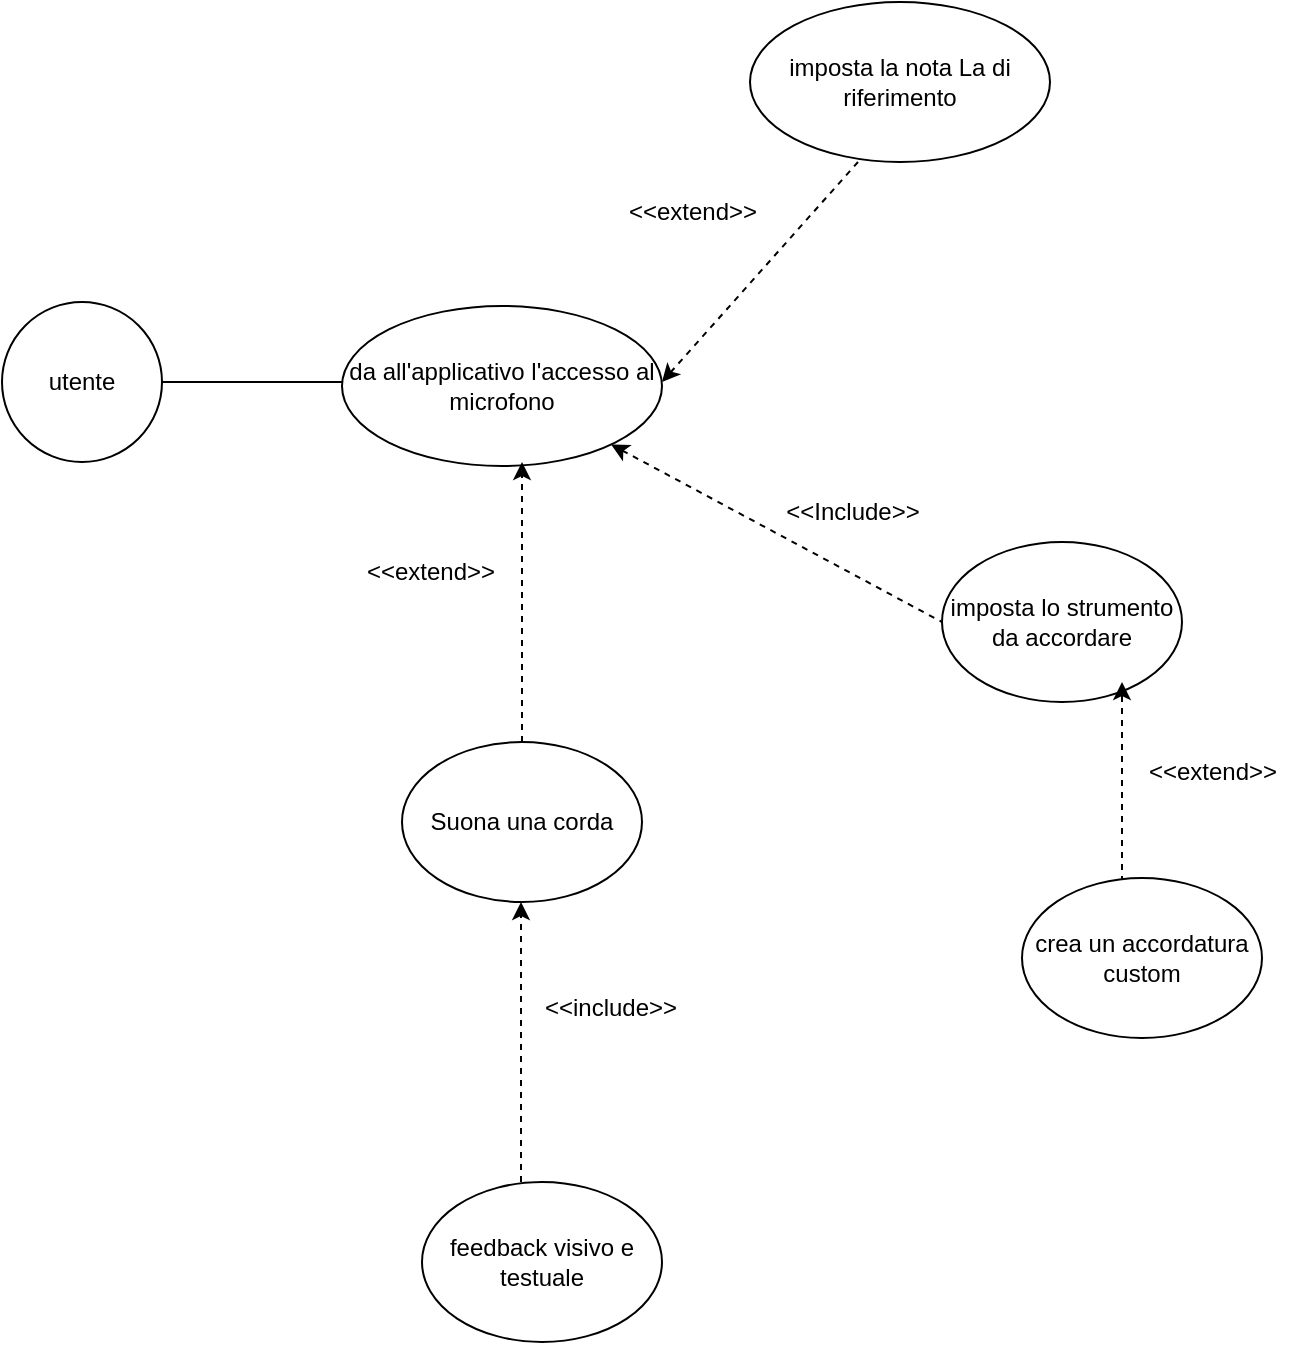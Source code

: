 <mxfile version="28.2.1">
  <diagram name="Pagina-1" id="WEiiEdCZ2JEpQHq2wR9L">
    <mxGraphModel dx="1426" dy="863" grid="1" gridSize="10" guides="1" tooltips="1" connect="1" arrows="1" fold="1" page="1" pageScale="1" pageWidth="827" pageHeight="1169" math="0" shadow="0">
      <root>
        <mxCell id="0" />
        <mxCell id="1" parent="0" />
        <mxCell id="ba-HstKeJ3zoxD5T-Xpc-1" value="utente" style="ellipse;whiteSpace=wrap;html=1;aspect=fixed;" vertex="1" parent="1">
          <mxGeometry x="40" y="160" width="80" height="80" as="geometry" />
        </mxCell>
        <mxCell id="ba-HstKeJ3zoxD5T-Xpc-2" value="" style="endArrow=none;html=1;rounded=0;" edge="1" parent="1">
          <mxGeometry width="50" height="50" relative="1" as="geometry">
            <mxPoint x="120" y="200" as="sourcePoint" />
            <mxPoint x="240" y="200" as="targetPoint" />
          </mxGeometry>
        </mxCell>
        <mxCell id="ba-HstKeJ3zoxD5T-Xpc-3" value="da all&#39;applicativo l&#39;accesso al microfono" style="ellipse;whiteSpace=wrap;html=1;" vertex="1" parent="1">
          <mxGeometry x="210" y="162" width="160" height="80" as="geometry" />
        </mxCell>
        <mxCell id="ba-HstKeJ3zoxD5T-Xpc-5" value="Suona una corda" style="ellipse;whiteSpace=wrap;html=1;" vertex="1" parent="1">
          <mxGeometry x="240" y="380" width="120" height="80" as="geometry" />
        </mxCell>
        <mxCell id="ba-HstKeJ3zoxD5T-Xpc-6" value="" style="endArrow=classic;html=1;rounded=0;endFill=1;dashed=1;" edge="1" parent="1" source="ba-HstKeJ3zoxD5T-Xpc-5">
          <mxGeometry width="50" height="50" relative="1" as="geometry">
            <mxPoint x="310" y="350" as="sourcePoint" />
            <mxPoint x="300" y="240" as="targetPoint" />
          </mxGeometry>
        </mxCell>
        <mxCell id="ba-HstKeJ3zoxD5T-Xpc-7" value="" style="endArrow=classic;html=1;rounded=0;dashed=1;startArrow=none;startFill=0;endFill=1;" edge="1" parent="1">
          <mxGeometry width="50" height="50" relative="1" as="geometry">
            <mxPoint x="299.5" y="600" as="sourcePoint" />
            <mxPoint x="299.5" y="460" as="targetPoint" />
          </mxGeometry>
        </mxCell>
        <mxCell id="ba-HstKeJ3zoxD5T-Xpc-8" value="feedback visivo e testuale" style="ellipse;whiteSpace=wrap;html=1;" vertex="1" parent="1">
          <mxGeometry x="250" y="600" width="120" height="80" as="geometry" />
        </mxCell>
        <mxCell id="ba-HstKeJ3zoxD5T-Xpc-9" value="&amp;lt;&amp;lt;extend&amp;gt;&amp;gt;" style="text;html=1;align=center;verticalAlign=middle;resizable=0;points=[];autosize=1;strokeColor=none;fillColor=none;" vertex="1" parent="1">
          <mxGeometry x="209" y="280" width="90" height="30" as="geometry" />
        </mxCell>
        <mxCell id="ba-HstKeJ3zoxD5T-Xpc-10" value="&amp;lt;&amp;lt;include&amp;gt;&amp;gt;" style="text;html=1;align=center;verticalAlign=middle;resizable=0;points=[];autosize=1;strokeColor=none;fillColor=none;" vertex="1" parent="1">
          <mxGeometry x="299" y="498" width="90" height="30" as="geometry" />
        </mxCell>
        <mxCell id="ba-HstKeJ3zoxD5T-Xpc-11" value="" style="endArrow=none;html=1;rounded=0;entryX=0.36;entryY=1;entryDx=0;entryDy=0;entryPerimeter=0;startArrow=classic;startFill=1;dashed=1;" edge="1" parent="1" target="ba-HstKeJ3zoxD5T-Xpc-13">
          <mxGeometry width="50" height="50" relative="1" as="geometry">
            <mxPoint x="370" y="200" as="sourcePoint" />
            <mxPoint x="490" y="200" as="targetPoint" />
          </mxGeometry>
        </mxCell>
        <mxCell id="ba-HstKeJ3zoxD5T-Xpc-13" value="imposta la nota La di riferimento" style="ellipse;whiteSpace=wrap;html=1;" vertex="1" parent="1">
          <mxGeometry x="414" y="10" width="150" height="80" as="geometry" />
        </mxCell>
        <mxCell id="ba-HstKeJ3zoxD5T-Xpc-14" value="&amp;lt;&amp;lt;extend&amp;gt;&amp;gt;" style="text;html=1;align=center;verticalAlign=middle;resizable=0;points=[];autosize=1;strokeColor=none;fillColor=none;" vertex="1" parent="1">
          <mxGeometry x="340" y="100" width="90" height="30" as="geometry" />
        </mxCell>
        <mxCell id="ba-HstKeJ3zoxD5T-Xpc-15" value="" style="endArrow=none;html=1;rounded=0;dashed=1;startArrow=classic;startFill=1;" edge="1" parent="1" source="ba-HstKeJ3zoxD5T-Xpc-3">
          <mxGeometry width="50" height="50" relative="1" as="geometry">
            <mxPoint x="360" y="230" as="sourcePoint" />
            <mxPoint x="510" y="320" as="targetPoint" />
          </mxGeometry>
        </mxCell>
        <mxCell id="ba-HstKeJ3zoxD5T-Xpc-16" value="imposta lo strumento da accordare" style="ellipse;whiteSpace=wrap;html=1;" vertex="1" parent="1">
          <mxGeometry x="510" y="280" width="120" height="80" as="geometry" />
        </mxCell>
        <mxCell id="ba-HstKeJ3zoxD5T-Xpc-17" value="" style="endArrow=classic;html=1;rounded=0;startArrow=none;startFill=0;endFill=1;dashed=1;" edge="1" parent="1">
          <mxGeometry width="50" height="50" relative="1" as="geometry">
            <mxPoint x="600" y="450" as="sourcePoint" />
            <mxPoint x="600" y="350" as="targetPoint" />
          </mxGeometry>
        </mxCell>
        <mxCell id="ba-HstKeJ3zoxD5T-Xpc-18" value="crea un accordatura custom" style="ellipse;whiteSpace=wrap;html=1;" vertex="1" parent="1">
          <mxGeometry x="550" y="448" width="120" height="80" as="geometry" />
        </mxCell>
        <mxCell id="ba-HstKeJ3zoxD5T-Xpc-19" value="&amp;lt;&amp;lt;Include&amp;gt;&amp;gt;" style="text;html=1;align=center;verticalAlign=middle;resizable=0;points=[];autosize=1;strokeColor=none;fillColor=none;" vertex="1" parent="1">
          <mxGeometry x="420" y="250" width="90" height="30" as="geometry" />
        </mxCell>
        <mxCell id="ba-HstKeJ3zoxD5T-Xpc-20" value="&amp;lt;&amp;lt;extend&amp;gt;&amp;gt;" style="text;html=1;align=center;verticalAlign=middle;resizable=0;points=[];autosize=1;strokeColor=none;fillColor=none;" vertex="1" parent="1">
          <mxGeometry x="600" y="380" width="90" height="30" as="geometry" />
        </mxCell>
      </root>
    </mxGraphModel>
  </diagram>
</mxfile>
